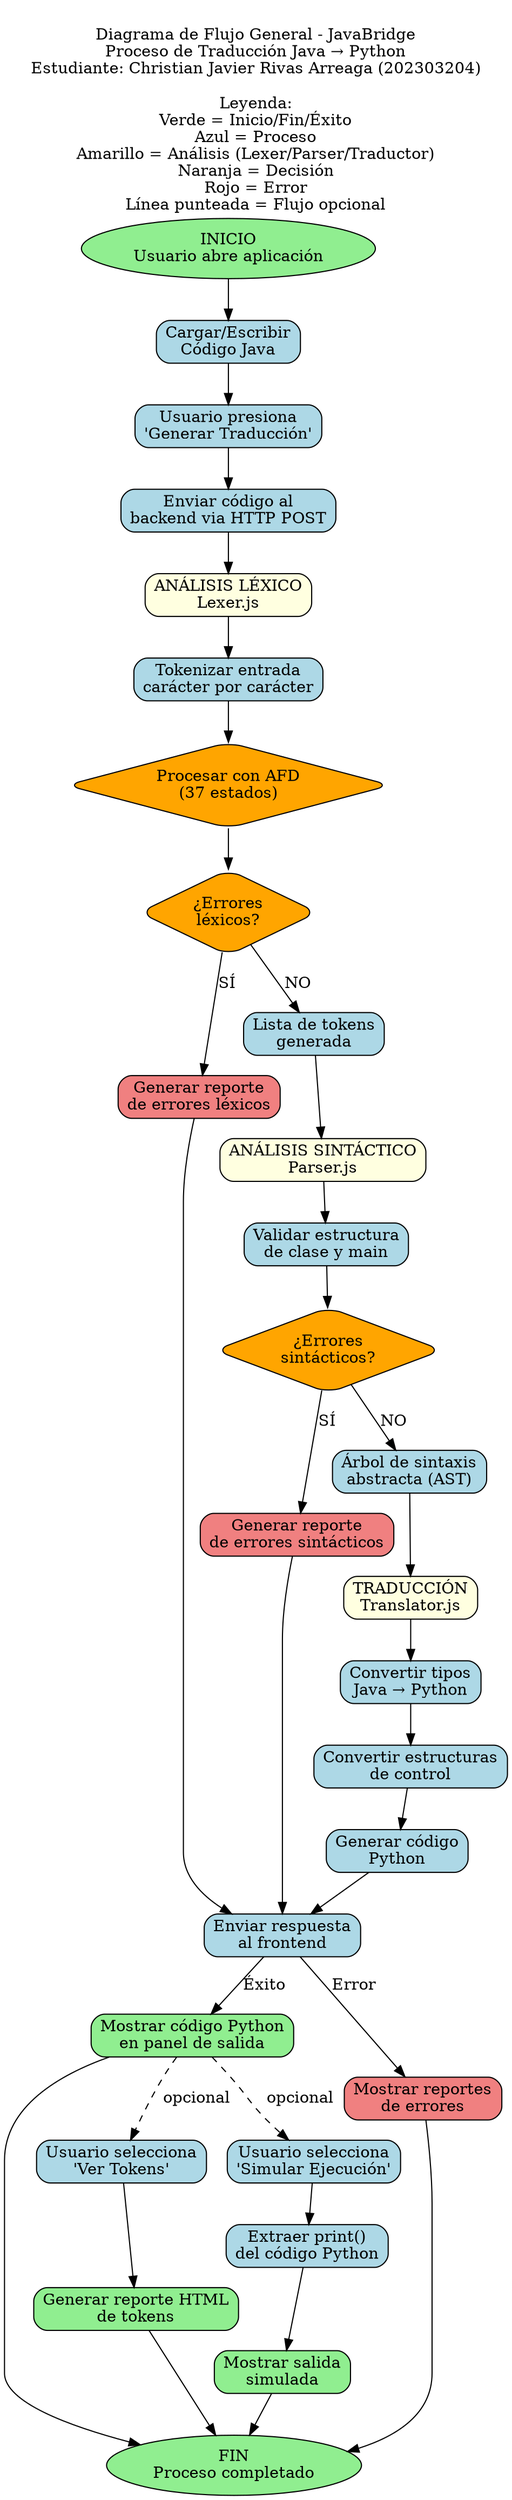 // Diagrama de Flujo General del Sistema
// JavaBridge - Traductor Java a Python
// Proyecto 2 - Lenguajes Formales y de Programación

digraph FlujoProcesamiento {
    rankdir=TB;
    node [shape=box, style="rounded,filled", fillcolor=lightblue];
    
    // Nodos del proceso
    inicio [label="INICIO\nUsuario abre aplicación", fillcolor=lightgreen, shape=ellipse];
    cargar [label="Cargar/Escribir\nCódigo Java"];
    traducir [label="Usuario presiona\n'Generar Traducción'"];
    enviar [label="Enviar código al\nbackend via HTTP POST"];
    
    // Proceso de análisis léxico
    lexer [label="ANÁLISIS LÉXICO\nLexer.js", fillcolor=lightyellow];
    tokenizar [label="Tokenizar entrada\ncarácter por carácter"];
    afd [label="Procesar con AFD\n(37 estados)", shape=diamond, fillcolor=orange];
    errores_lex [label="¿Errores\nléxicos?", shape=diamond, fillcolor=orange];
    reporte_lex [label="Generar reporte\nde errores léxicos", fillcolor=lightcoral];
    tokens_ok [label="Lista de tokens\ngenerada"];
    
    // Proceso de análisis sintáctico
    parser [label="ANÁLISIS SINTÁCTICO\nParser.js", fillcolor=lightyellow];
    validar_estructura [label="Validar estructura\nde clase y main"];
    errores_sint [label="¿Errores\nsintácticos?", shape=diamond, fillcolor=orange];
    reporte_sint [label="Generar reporte\nde errores sintácticos", fillcolor=lightcoral];
    ast_ok [label="Árbol de sintaxis\nabstracta (AST)"];
    
    // Proceso de traducción
    traductor [label="TRADUCCIÓN\nTranslator.js", fillcolor=lightyellow];
    convertir_tipos [label="Convertir tipos\nJava → Python"];
    convertir_estructuras [label="Convertir estructuras\nde control"];
    generar_python [label="Generar código\nPython"];
    
    // Salida
    respuesta [label="Enviar respuesta\nal frontend", fillcolor=lightblue];
    mostrar_python [label="Mostrar código Python\nen panel de salida", fillcolor=lightgreen];
    mostrar_errores [label="Mostrar reportes\nde errores", fillcolor=lightcoral];
    fin [label="FIN\nProceso completado", fillcolor=lightgreen, shape=ellipse];
    
    // Reportes adicionales
    ver_tokens [label="Usuario selecciona\n'Ver Tokens'"];
    reporte_tokens [label="Generar reporte HTML\nde tokens", fillcolor=lightgreen];
    simular [label="Usuario selecciona\n'Simular Ejecución'"];
    extraer_prints [label="Extraer print()\ndel código Python"];
    mostrar_salida [label="Mostrar salida\nsimulada", fillcolor=lightgreen];
    
    // Flujo principal
    inicio -> cargar;
    cargar -> traducir;
    traducir -> enviar;
    enviar -> lexer;
    
    // Análisis léxico
    lexer -> tokenizar;
    tokenizar -> afd;
    afd -> errores_lex;
    errores_lex -> reporte_lex [label="SÍ"];
    errores_lex -> tokens_ok [label="NO"];
    reporte_lex -> respuesta;
    
    // Análisis sintáctico
    tokens_ok -> parser;
    parser -> validar_estructura;
    validar_estructura -> errores_sint;
    errores_sint -> reporte_sint [label="SÍ"];
    errores_sint -> ast_ok [label="NO"];
    reporte_sint -> respuesta;
    
    // Traducción
    ast_ok -> traductor;
    traductor -> convertir_tipos;
    convertir_tipos -> convertir_estructuras;
    convertir_estructuras -> generar_python;
    generar_python -> respuesta;
    
    // Respuesta
    respuesta -> mostrar_python [label="Éxito"];
    respuesta -> mostrar_errores [label="Error"];
    mostrar_python -> fin;
    mostrar_errores -> fin;
    
    // Flujos adicionales
    mostrar_python -> ver_tokens [style=dashed, label="opcional"];
    ver_tokens -> reporte_tokens;
    reporte_tokens -> fin;
    
    mostrar_python -> simular [style=dashed, label="opcional"];
    simular -> extraer_prints;
    extraer_prints -> mostrar_salida;
    mostrar_salida -> fin;
    
    // Leyenda
    label = "\nDiagrama de Flujo General - JavaBridge\nProceso de Traducción Java → Python\nEstudiante: Christian Javier Rivas Arreaga (202303204)\n\nLeyenda:\nVerde = Inicio/Fin/Éxito\nAzul = Proceso\nAmarillo = Análisis (Lexer/Parser/Traductor)\nNaranja = Decisión\nRojo = Error\nLínea punteada = Flujo opcional\n";
    labelloc = "t";
    fontsize = 14;
}
